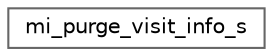 digraph "类继承关系图"
{
 // LATEX_PDF_SIZE
  bgcolor="transparent";
  edge [fontname=Helvetica,fontsize=10,labelfontname=Helvetica,labelfontsize=10];
  node [fontname=Helvetica,fontsize=10,shape=box,height=0.2,width=0.4];
  rankdir="LR";
  Node0 [id="Node000000",label="mi_purge_visit_info_s",height=0.2,width=0.4,color="grey40", fillcolor="white", style="filled",URL="$structmi__purge__visit__info__s.html",tooltip=" "];
}
